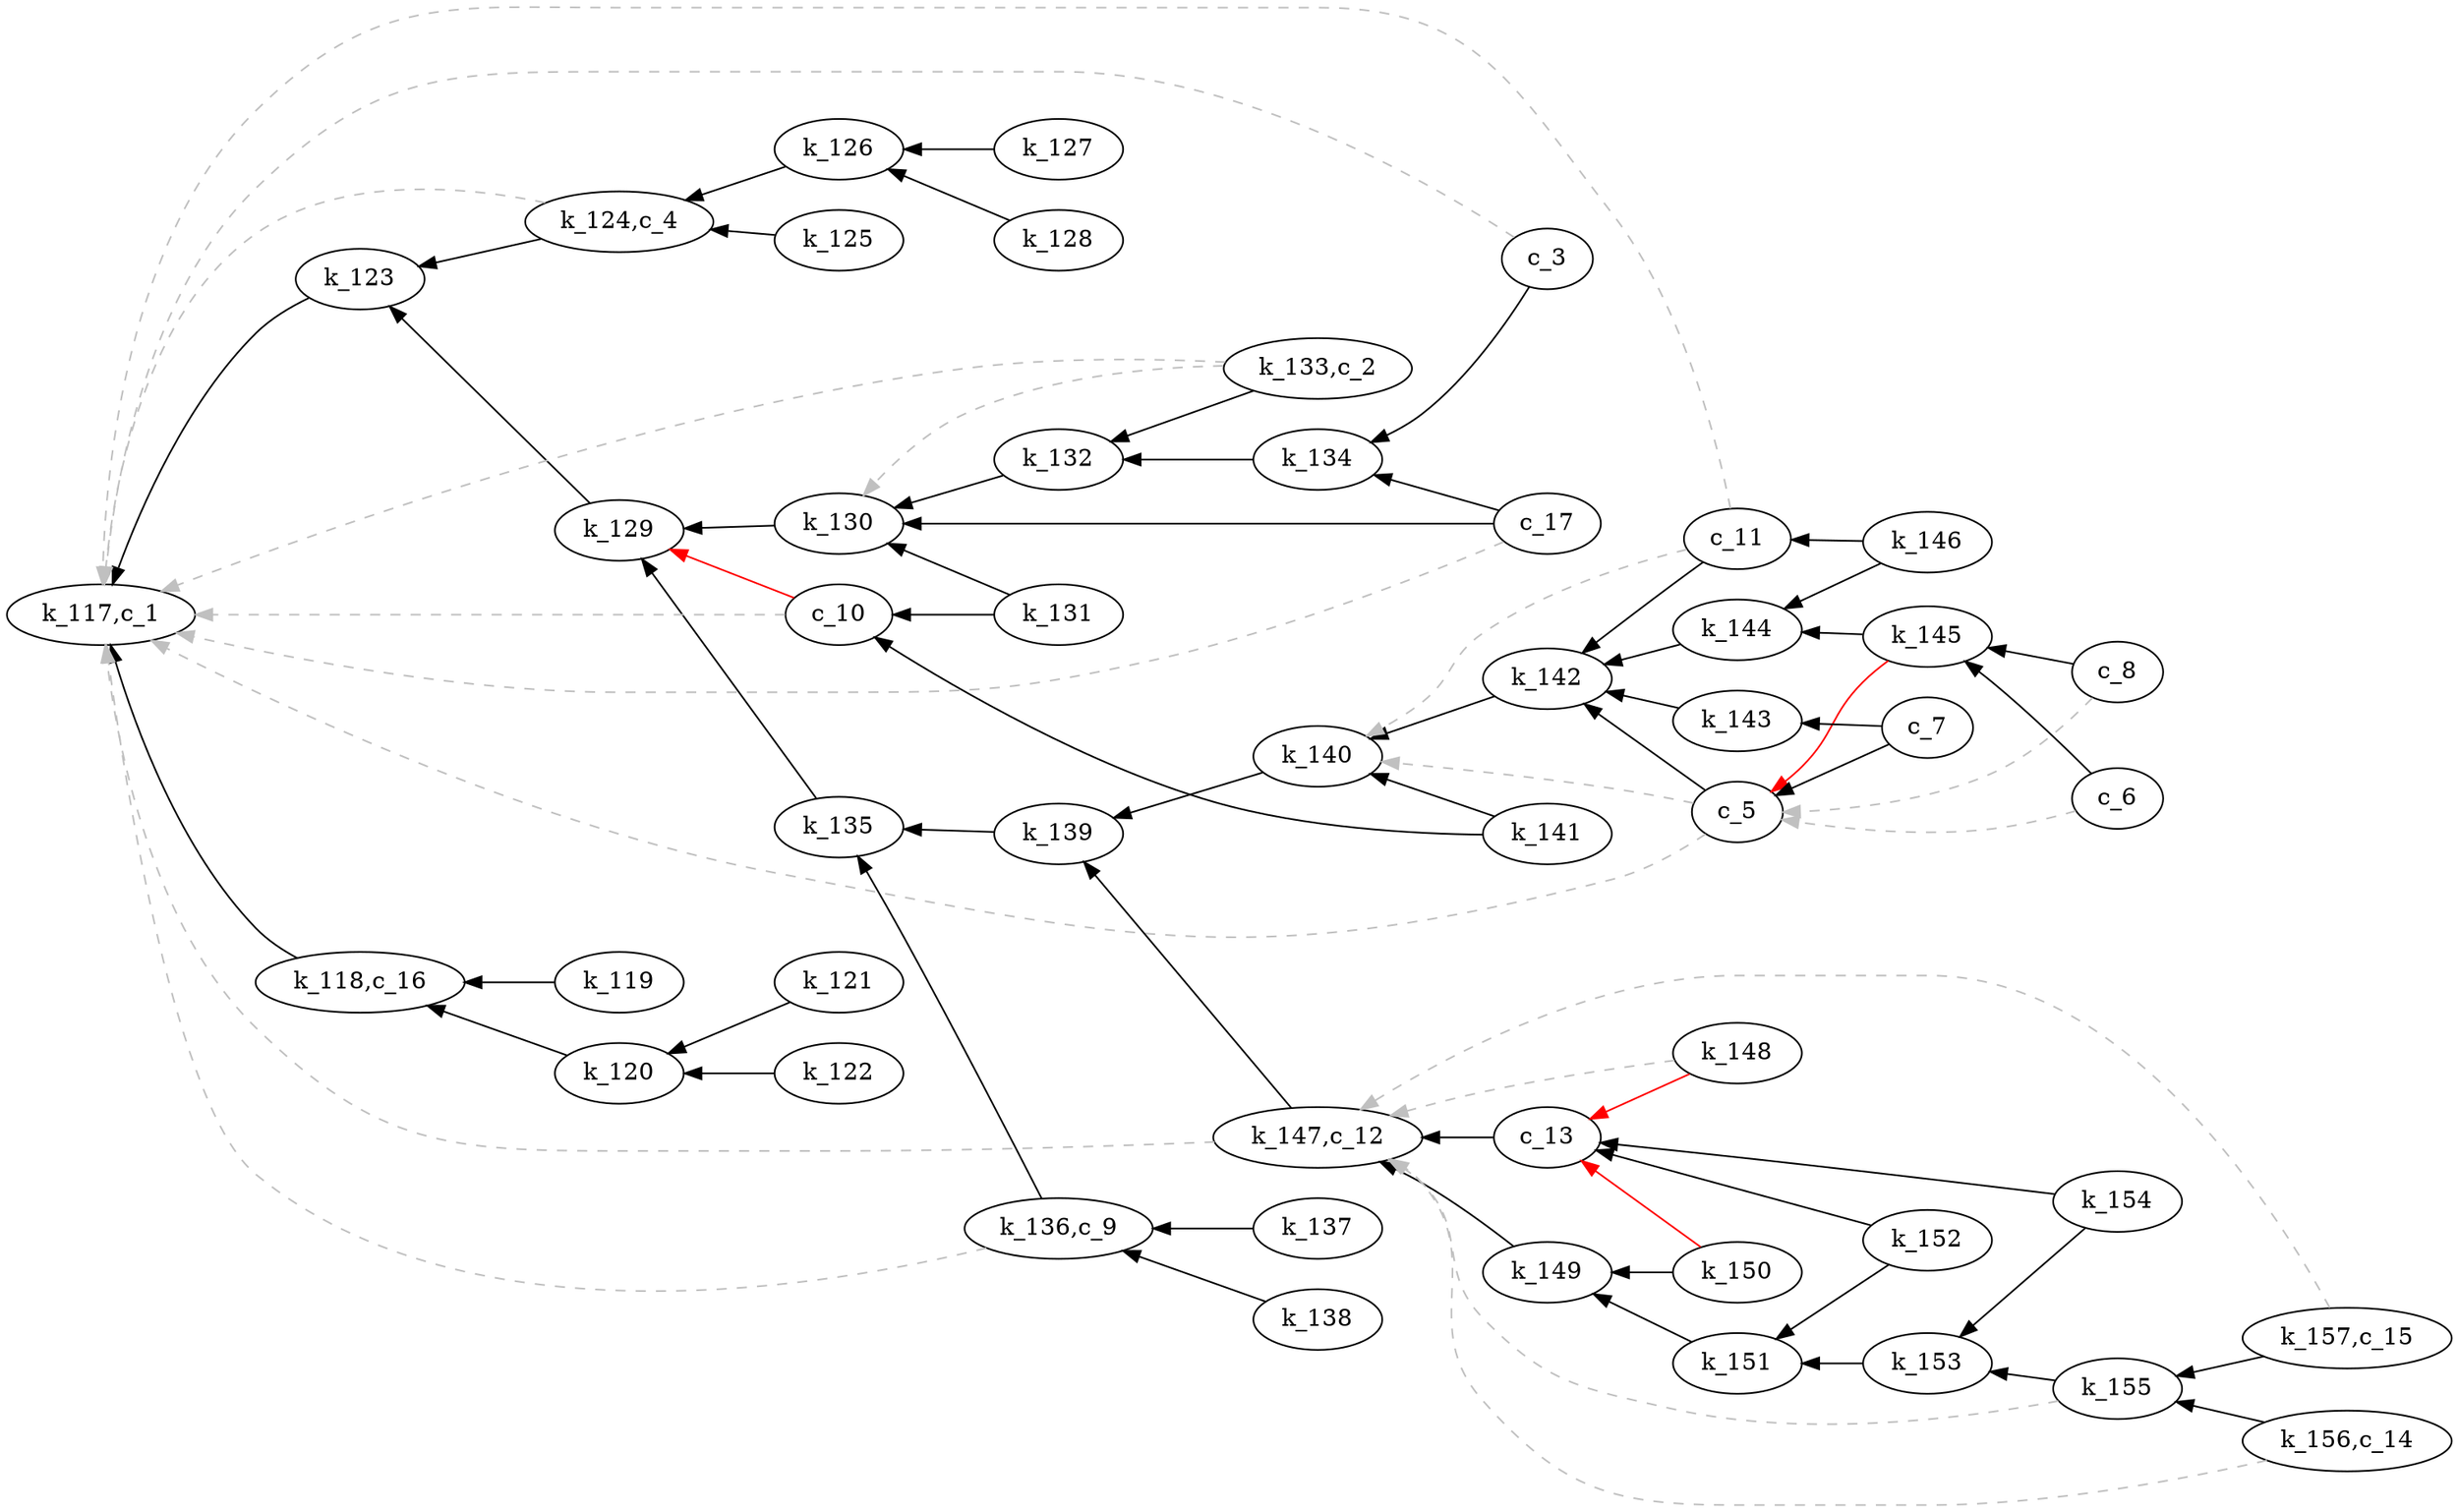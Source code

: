 digraph {

rankdir = RL

"k_121" -> "k_120" [style=filled, color=black];
"k_122" -> "k_120" [style=filled, color=black];
"k_129" -> "k_123" [style=filled, color=black];
"k_127" -> "k_126" [style=filled, color=black];
"k_128" -> "k_126" [style=filled, color=black];
"k_130" -> "k_129" [style=filled, color=black];
"k_135" -> "k_129" [style=filled, color=black];
"k_131" -> "k_130" [style=filled, color=black];
"k_132" -> "k_130" [style=filled, color=black];
"k_134" -> "k_132" [style=filled, color=black];
"k_139" -> "k_135" [style=filled, color=black];
"k_140" -> "k_139" [style=filled, color=black];
"k_141" -> "k_140" [style=filled, color=black];
"k_142" -> "k_140" [style=filled, color=black];
"k_143" -> "k_142" [style=filled, color=black];
"k_144" -> "k_142" [style=filled, color=black];
"k_145" -> "k_144" [style=filled, color=black];
"k_146" -> "k_144" [style=filled, color=black];
"k_150" -> "k_149" [style=filled, color=black];
"k_151" -> "k_149" [style=filled, color=black];
"k_152" -> "k_151" [style=filled, color=black];
"k_153" -> "k_151" [style=filled, color=black];
"k_154" -> "k_153" [style=filled, color=black];
"k_155" -> "k_153" [style=filled, color=black];
"c_7" -> "c_5" [style=filled, color=black];
"c_17" -> "k_130" [style=filled, color=black];
"k_131" -> "c_10" [style=filled, color=black];
"c_3" -> "k_134" [style=filled, color=black];
"c_17" -> "k_134" [style=filled, color=black];
"k_141" -> "c_10" [style=filled, color=black];
"c_11" -> "k_142" [style=filled, color=black];
"c_5" -> "k_142" [style=filled, color=black];
"c_7" -> "k_143" [style=filled, color=black];
"c_6" -> "k_145" [style=filled, color=black];
"c_8" -> "k_145" [style=filled, color=black];
"k_146" -> "c_11" [style=filled, color=black];
"k_152" -> "c_13" [style=filled, color=black];
"k_154" -> "c_13" [style=filled, color=black];
"k_150" -> "c_13" [style=filled, color=red];
"k_145" -> "c_5" [style=filled, color=red];
"k_148" -> "c_13" [style=filled, color=red];
"c_10" -> "k_129" [style=filled, color=red];
"k_123" -> "k_117,c_1" [style=filled, color=black];
"k_119" -> "k_118,c_16" [style=filled, color=black];
"k_120" -> "k_118,c_16" [style=filled, color=black];
"k_118,c_16" -> "k_117,c_1" [style=filled, color=black];
"k_124,c_4" -> "k_123" [style=filled, color=black];
"k_125" -> "k_124,c_4" [style=filled, color=black];
"k_126" -> "k_124,c_4" [style=filled, color=black];
"k_133,c_2" -> "k_132" [style=filled, color=black];
"k_136,c_9" -> "k_135" [style=filled, color=black];
"k_137" -> "k_136,c_9" [style=filled, color=black];
"k_138" -> "k_136,c_9" [style=filled, color=black];
"k_147,c_12" -> "k_139" [style=filled, color=black];
"k_149" -> "k_147,c_12" [style=filled, color=black];
"c_13" -> "k_147,c_12" [style=filled, color=black];
"k_156,c_14" -> "k_155" [style=filled, color=black];
"k_157,c_15" -> "k_155" [style=filled, color=black];
"k_155" -> "k_147,c_12" [style=dashed, color=grey];
"c_17" -> "k_117,c_1" [style=dashed, color=grey];
"c_3" -> "k_117,c_1" [style=dashed, color=grey];
"c_5" -> "k_117,c_1" [style=dashed, color=grey];
"c_11" -> "k_117,c_1" [style=dashed, color=grey];
"c_11" -> "k_140" [style=dashed, color=grey];
"c_5" -> "k_140" [style=dashed, color=grey];
"c_6" -> "c_5" [style=dashed, color=grey];
"c_8" -> "c_5" [style=dashed, color=grey];
"k_148" -> "k_147,c_12" [style=dashed, color=grey];
"c_10" -> "k_117,c_1" [style=dashed, color=grey];
"k_124,c_4" -> "k_117,c_1" [style=dashed, color=grey];
"k_133,c_2" -> "k_130" [style=dashed, color=grey];
"k_133,c_2" -> "k_117,c_1" [style=dashed, color=grey];
"k_136,c_9" -> "k_117,c_1" [style=dashed, color=grey];
"k_147,c_12" -> "k_117,c_1" [style=dashed, color=grey];
"k_156,c_14" -> "k_147,c_12" [style=dashed, color=grey];
"k_157,c_15" -> "k_147,c_12" [style=dashed, color=grey];
}
